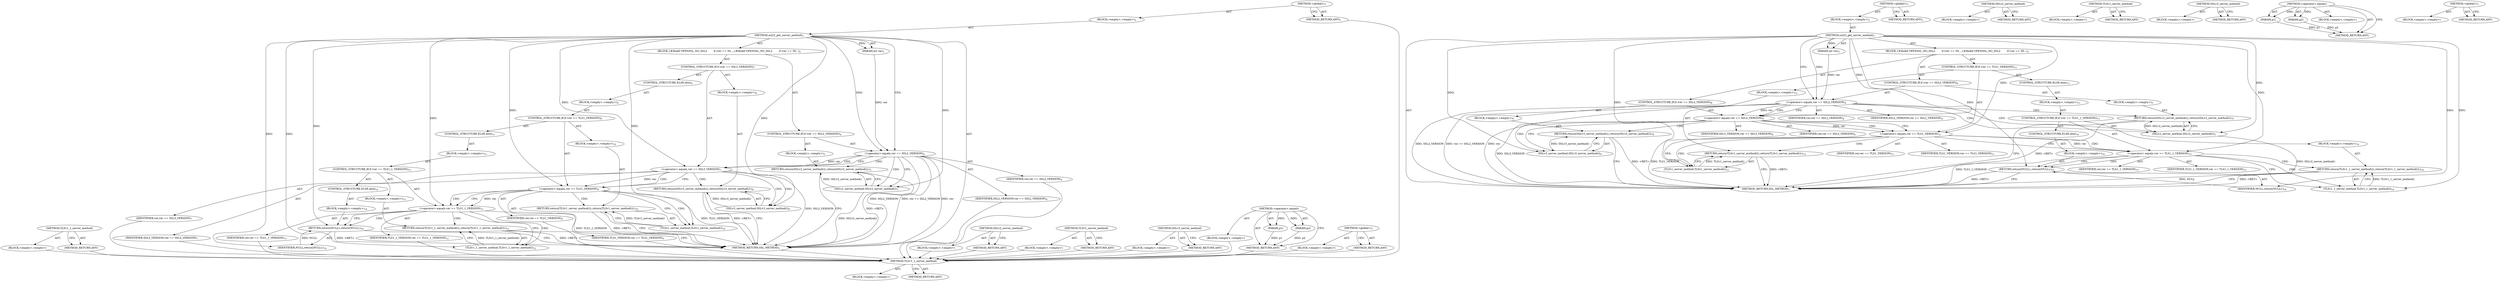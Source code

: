 digraph "&lt;global&gt;" {
vulnerable_80 [label=<(METHOD,TLSv1_1_server_method)>];
vulnerable_81 [label=<(BLOCK,&lt;empty&gt;,&lt;empty&gt;)>];
vulnerable_82 [label=<(METHOD_RETURN,ANY)>];
vulnerable_6 [label=<(METHOD,&lt;global&gt;)<SUB>1</SUB>>];
vulnerable_7 [label=<(BLOCK,&lt;empty&gt;,&lt;empty&gt;)<SUB>1</SUB>>];
vulnerable_8 [label=<(METHOD,ssl23_get_server_method)<SUB>1</SUB>>];
vulnerable_9 [label=<(PARAM,int ver)<SUB>1</SUB>>];
vulnerable_10 [label=<(BLOCK,{
#ifndef OPENSSL_NO_SSL2
        if (ver == SS...,{
#ifndef OPENSSL_NO_SSL2
        if (ver == SS...)<SUB>2</SUB>>];
vulnerable_11 [label=<(CONTROL_STRUCTURE,IF,if (ver == SSL2_VERSION))<SUB>4</SUB>>];
vulnerable_12 [label=<(&lt;operator&gt;.equals,ver == SSL2_VERSION)<SUB>4</SUB>>];
vulnerable_13 [label=<(IDENTIFIER,ver,ver == SSL2_VERSION)<SUB>4</SUB>>];
vulnerable_14 [label=<(IDENTIFIER,SSL2_VERSION,ver == SSL2_VERSION)<SUB>4</SUB>>];
vulnerable_15 [label=<(BLOCK,&lt;empty&gt;,&lt;empty&gt;)<SUB>5</SUB>>];
vulnerable_16 [label=<(RETURN,return(SSLv2_server_method());,return(SSLv2_server_method());)<SUB>5</SUB>>];
vulnerable_17 [label=<(SSLv2_server_method,SSLv2_server_method())<SUB>5</SUB>>];
vulnerable_18 [label=<(CONTROL_STRUCTURE,IF,if (ver == SSL3_VERSION))<SUB>7</SUB>>];
vulnerable_19 [label=<(&lt;operator&gt;.equals,ver == SSL3_VERSION)<SUB>7</SUB>>];
vulnerable_20 [label=<(IDENTIFIER,ver,ver == SSL3_VERSION)<SUB>7</SUB>>];
vulnerable_21 [label=<(IDENTIFIER,SSL3_VERSION,ver == SSL3_VERSION)<SUB>7</SUB>>];
vulnerable_22 [label=<(BLOCK,&lt;empty&gt;,&lt;empty&gt;)<SUB>8</SUB>>];
vulnerable_23 [label=<(RETURN,return(SSLv3_server_method());,return(SSLv3_server_method());)<SUB>8</SUB>>];
vulnerable_24 [label=<(SSLv3_server_method,SSLv3_server_method())<SUB>8</SUB>>];
vulnerable_25 [label=<(CONTROL_STRUCTURE,ELSE,else)<SUB>9</SUB>>];
vulnerable_26 [label=<(BLOCK,&lt;empty&gt;,&lt;empty&gt;)<SUB>9</SUB>>];
vulnerable_27 [label=<(CONTROL_STRUCTURE,IF,if (ver == TLS1_VERSION))<SUB>9</SUB>>];
vulnerable_28 [label=<(&lt;operator&gt;.equals,ver == TLS1_VERSION)<SUB>9</SUB>>];
vulnerable_29 [label=<(IDENTIFIER,ver,ver == TLS1_VERSION)<SUB>9</SUB>>];
vulnerable_30 [label=<(IDENTIFIER,TLS1_VERSION,ver == TLS1_VERSION)<SUB>9</SUB>>];
vulnerable_31 [label=<(BLOCK,&lt;empty&gt;,&lt;empty&gt;)<SUB>10</SUB>>];
vulnerable_32 [label=<(RETURN,return(TLSv1_server_method());,return(TLSv1_server_method());)<SUB>10</SUB>>];
vulnerable_33 [label=<(TLSv1_server_method,TLSv1_server_method())<SUB>10</SUB>>];
vulnerable_34 [label=<(CONTROL_STRUCTURE,ELSE,else)<SUB>11</SUB>>];
vulnerable_35 [label=<(BLOCK,&lt;empty&gt;,&lt;empty&gt;)<SUB>11</SUB>>];
vulnerable_36 [label=<(CONTROL_STRUCTURE,IF,if (ver == TLS1_1_VERSION))<SUB>11</SUB>>];
vulnerable_37 [label=<(&lt;operator&gt;.equals,ver == TLS1_1_VERSION)<SUB>11</SUB>>];
vulnerable_38 [label=<(IDENTIFIER,ver,ver == TLS1_1_VERSION)<SUB>11</SUB>>];
vulnerable_39 [label=<(IDENTIFIER,TLS1_1_VERSION,ver == TLS1_1_VERSION)<SUB>11</SUB>>];
vulnerable_40 [label=<(BLOCK,&lt;empty&gt;,&lt;empty&gt;)<SUB>12</SUB>>];
vulnerable_41 [label=<(RETURN,return(TLSv1_1_server_method());,return(TLSv1_1_server_method());)<SUB>12</SUB>>];
vulnerable_42 [label=<(TLSv1_1_server_method,TLSv1_1_server_method())<SUB>12</SUB>>];
vulnerable_43 [label=<(CONTROL_STRUCTURE,ELSE,else)<SUB>14</SUB>>];
vulnerable_44 [label=<(BLOCK,&lt;empty&gt;,&lt;empty&gt;)<SUB>14</SUB>>];
vulnerable_45 [label=<(RETURN,return(NULL);,return(NULL);)<SUB>14</SUB>>];
vulnerable_46 [label=<(IDENTIFIER,NULL,return(NULL);)<SUB>14</SUB>>];
vulnerable_47 [label=<(METHOD_RETURN,SSL_METHOD)<SUB>1</SUB>>];
vulnerable_49 [label=<(METHOD_RETURN,ANY)<SUB>1</SUB>>];
vulnerable_71 [label=<(METHOD,SSLv2_server_method)>];
vulnerable_72 [label=<(BLOCK,&lt;empty&gt;,&lt;empty&gt;)>];
vulnerable_73 [label=<(METHOD_RETURN,ANY)>];
vulnerable_77 [label=<(METHOD,TLSv1_server_method)>];
vulnerable_78 [label=<(BLOCK,&lt;empty&gt;,&lt;empty&gt;)>];
vulnerable_79 [label=<(METHOD_RETURN,ANY)>];
vulnerable_74 [label=<(METHOD,SSLv3_server_method)>];
vulnerable_75 [label=<(BLOCK,&lt;empty&gt;,&lt;empty&gt;)>];
vulnerable_76 [label=<(METHOD_RETURN,ANY)>];
vulnerable_66 [label=<(METHOD,&lt;operator&gt;.equals)>];
vulnerable_67 [label=<(PARAM,p1)>];
vulnerable_68 [label=<(PARAM,p2)>];
vulnerable_69 [label=<(BLOCK,&lt;empty&gt;,&lt;empty&gt;)>];
vulnerable_70 [label=<(METHOD_RETURN,ANY)>];
vulnerable_60 [label=<(METHOD,&lt;global&gt;)<SUB>1</SUB>>];
vulnerable_61 [label=<(BLOCK,&lt;empty&gt;,&lt;empty&gt;)>];
vulnerable_62 [label=<(METHOD_RETURN,ANY)>];
fixed_78 [label=<(METHOD,TLSv1_1_server_method)>];
fixed_79 [label=<(BLOCK,&lt;empty&gt;,&lt;empty&gt;)>];
fixed_80 [label=<(METHOD_RETURN,ANY)>];
fixed_6 [label=<(METHOD,&lt;global&gt;)<SUB>1</SUB>>];
fixed_7 [label=<(BLOCK,&lt;empty&gt;,&lt;empty&gt;)<SUB>1</SUB>>];
fixed_8 [label=<(METHOD,ssl23_get_server_method)<SUB>1</SUB>>];
fixed_9 [label=<(PARAM,int ver)<SUB>1</SUB>>];
fixed_10 [label=<(BLOCK,{
#ifndef OPENSSL_NO_SSL2
        if (ver == SS...,{
#ifndef OPENSSL_NO_SSL2
        if (ver == SS...)<SUB>2</SUB>>];
fixed_11 [label=<(CONTROL_STRUCTURE,IF,if (ver == SSL2_VERSION))<SUB>4</SUB>>];
fixed_12 [label=<(&lt;operator&gt;.equals,ver == SSL2_VERSION)<SUB>4</SUB>>];
fixed_13 [label=<(IDENTIFIER,ver,ver == SSL2_VERSION)<SUB>4</SUB>>];
fixed_14 [label=<(IDENTIFIER,SSL2_VERSION,ver == SSL2_VERSION)<SUB>4</SUB>>];
fixed_15 [label=<(BLOCK,&lt;empty&gt;,&lt;empty&gt;)<SUB>5</SUB>>];
fixed_16 [label=<(RETURN,return(SSLv2_server_method());,return(SSLv2_server_method());)<SUB>5</SUB>>];
fixed_17 [label=<(SSLv2_server_method,SSLv2_server_method())<SUB>5</SUB>>];
fixed_18 [label=<(CONTROL_STRUCTURE,IF,if (ver == SSL3_VERSION))<SUB>8</SUB>>];
fixed_19 [label=<(&lt;operator&gt;.equals,ver == SSL3_VERSION)<SUB>8</SUB>>];
fixed_20 [label=<(IDENTIFIER,ver,ver == SSL3_VERSION)<SUB>8</SUB>>];
fixed_21 [label=<(IDENTIFIER,SSL3_VERSION,ver == SSL3_VERSION)<SUB>8</SUB>>];
fixed_22 [label=<(BLOCK,&lt;empty&gt;,&lt;empty&gt;)<SUB>9</SUB>>];
fixed_23 [label=<(RETURN,return(SSLv3_server_method());,return(SSLv3_server_method());)<SUB>9</SUB>>];
fixed_24 [label=<(SSLv3_server_method,SSLv3_server_method())<SUB>9</SUB>>];
fixed_25 [label=<(CONTROL_STRUCTURE,IF,if (ver == TLS1_VERSION))<SUB>11</SUB>>];
fixed_26 [label=<(&lt;operator&gt;.equals,ver == TLS1_VERSION)<SUB>11</SUB>>];
fixed_27 [label=<(IDENTIFIER,ver,ver == TLS1_VERSION)<SUB>11</SUB>>];
fixed_28 [label=<(IDENTIFIER,TLS1_VERSION,ver == TLS1_VERSION)<SUB>11</SUB>>];
fixed_29 [label=<(BLOCK,&lt;empty&gt;,&lt;empty&gt;)<SUB>12</SUB>>];
fixed_30 [label=<(RETURN,return(TLSv1_server_method());,return(TLSv1_server_method());)<SUB>12</SUB>>];
fixed_31 [label=<(TLSv1_server_method,TLSv1_server_method())<SUB>12</SUB>>];
fixed_32 [label=<(CONTROL_STRUCTURE,ELSE,else)<SUB>13</SUB>>];
fixed_33 [label=<(BLOCK,&lt;empty&gt;,&lt;empty&gt;)<SUB>13</SUB>>];
fixed_34 [label=<(CONTROL_STRUCTURE,IF,if (ver == TLS1_1_VERSION))<SUB>13</SUB>>];
fixed_35 [label=<(&lt;operator&gt;.equals,ver == TLS1_1_VERSION)<SUB>13</SUB>>];
fixed_36 [label=<(IDENTIFIER,ver,ver == TLS1_1_VERSION)<SUB>13</SUB>>];
fixed_37 [label=<(IDENTIFIER,TLS1_1_VERSION,ver == TLS1_1_VERSION)<SUB>13</SUB>>];
fixed_38 [label=<(BLOCK,&lt;empty&gt;,&lt;empty&gt;)<SUB>14</SUB>>];
fixed_39 [label=<(RETURN,return(TLSv1_1_server_method());,return(TLSv1_1_server_method());)<SUB>14</SUB>>];
fixed_40 [label=<(TLSv1_1_server_method,TLSv1_1_server_method())<SUB>14</SUB>>];
fixed_41 [label=<(CONTROL_STRUCTURE,ELSE,else)<SUB>16</SUB>>];
fixed_42 [label=<(BLOCK,&lt;empty&gt;,&lt;empty&gt;)<SUB>16</SUB>>];
fixed_43 [label=<(RETURN,return(NULL);,return(NULL);)<SUB>16</SUB>>];
fixed_44 [label=<(IDENTIFIER,NULL,return(NULL);)<SUB>16</SUB>>];
fixed_45 [label=<(METHOD_RETURN,SSL_METHOD)<SUB>1</SUB>>];
fixed_47 [label=<(METHOD_RETURN,ANY)<SUB>1</SUB>>];
fixed_69 [label=<(METHOD,SSLv2_server_method)>];
fixed_70 [label=<(BLOCK,&lt;empty&gt;,&lt;empty&gt;)>];
fixed_71 [label=<(METHOD_RETURN,ANY)>];
fixed_75 [label=<(METHOD,TLSv1_server_method)>];
fixed_76 [label=<(BLOCK,&lt;empty&gt;,&lt;empty&gt;)>];
fixed_77 [label=<(METHOD_RETURN,ANY)>];
fixed_72 [label=<(METHOD,SSLv3_server_method)>];
fixed_73 [label=<(BLOCK,&lt;empty&gt;,&lt;empty&gt;)>];
fixed_74 [label=<(METHOD_RETURN,ANY)>];
fixed_64 [label=<(METHOD,&lt;operator&gt;.equals)>];
fixed_65 [label=<(PARAM,p1)>];
fixed_66 [label=<(PARAM,p2)>];
fixed_67 [label=<(BLOCK,&lt;empty&gt;,&lt;empty&gt;)>];
fixed_68 [label=<(METHOD_RETURN,ANY)>];
fixed_58 [label=<(METHOD,&lt;global&gt;)<SUB>1</SUB>>];
fixed_59 [label=<(BLOCK,&lt;empty&gt;,&lt;empty&gt;)>];
fixed_60 [label=<(METHOD_RETURN,ANY)>];
vulnerable_80 -> vulnerable_81  [key=0, label="AST: "];
vulnerable_80 -> vulnerable_82  [key=0, label="AST: "];
vulnerable_80 -> vulnerable_82  [key=1, label="CFG: "];
vulnerable_81 -> fixed_78  [key=0];
vulnerable_82 -> fixed_78  [key=0];
vulnerable_6 -> vulnerable_7  [key=0, label="AST: "];
vulnerable_6 -> vulnerable_49  [key=0, label="AST: "];
vulnerable_6 -> vulnerable_49  [key=1, label="CFG: "];
vulnerable_7 -> vulnerable_8  [key=0, label="AST: "];
vulnerable_8 -> vulnerable_9  [key=0, label="AST: "];
vulnerable_8 -> vulnerable_9  [key=1, label="DDG: "];
vulnerable_8 -> vulnerable_10  [key=0, label="AST: "];
vulnerable_8 -> vulnerable_47  [key=0, label="AST: "];
vulnerable_8 -> vulnerable_12  [key=0, label="CFG: "];
vulnerable_8 -> vulnerable_12  [key=1, label="DDG: "];
vulnerable_8 -> vulnerable_19  [key=0, label="DDG: "];
vulnerable_8 -> vulnerable_17  [key=0, label="DDG: "];
vulnerable_8 -> vulnerable_24  [key=0, label="DDG: "];
vulnerable_8 -> vulnerable_28  [key=0, label="DDG: "];
vulnerable_8 -> vulnerable_33  [key=0, label="DDG: "];
vulnerable_8 -> vulnerable_37  [key=0, label="DDG: "];
vulnerable_8 -> vulnerable_42  [key=0, label="DDG: "];
vulnerable_8 -> vulnerable_45  [key=0, label="DDG: "];
vulnerable_8 -> vulnerable_46  [key=0, label="DDG: "];
vulnerable_9 -> vulnerable_12  [key=0, label="DDG: ver"];
vulnerable_10 -> vulnerable_11  [key=0, label="AST: "];
vulnerable_10 -> vulnerable_18  [key=0, label="AST: "];
vulnerable_11 -> vulnerable_12  [key=0, label="AST: "];
vulnerable_11 -> vulnerable_15  [key=0, label="AST: "];
vulnerable_12 -> vulnerable_13  [key=0, label="AST: "];
vulnerable_12 -> vulnerable_14  [key=0, label="AST: "];
vulnerable_12 -> vulnerable_17  [key=0, label="CFG: "];
vulnerable_12 -> vulnerable_17  [key=1, label="CDG: "];
vulnerable_12 -> vulnerable_19  [key=0, label="CFG: "];
vulnerable_12 -> vulnerable_19  [key=1, label="DDG: ver"];
vulnerable_12 -> vulnerable_19  [key=2, label="CDG: "];
vulnerable_12 -> vulnerable_47  [key=0, label="DDG: ver"];
vulnerable_12 -> vulnerable_47  [key=1, label="DDG: ver == SSL2_VERSION"];
vulnerable_12 -> vulnerable_47  [key=2, label="DDG: SSL2_VERSION"];
vulnerable_12 -> vulnerable_16  [key=0, label="CDG: "];
vulnerable_13 -> fixed_78  [key=0];
vulnerable_14 -> fixed_78  [key=0];
vulnerable_15 -> vulnerable_16  [key=0, label="AST: "];
vulnerable_16 -> vulnerable_17  [key=0, label="AST: "];
vulnerable_16 -> vulnerable_47  [key=0, label="CFG: "];
vulnerable_16 -> vulnerable_47  [key=1, label="DDG: &lt;RET&gt;"];
vulnerable_17 -> vulnerable_16  [key=0, label="CFG: "];
vulnerable_17 -> vulnerable_16  [key=1, label="DDG: SSLv2_server_method()"];
vulnerable_17 -> vulnerable_47  [key=0, label="DDG: SSLv2_server_method()"];
vulnerable_18 -> vulnerable_19  [key=0, label="AST: "];
vulnerable_18 -> vulnerable_22  [key=0, label="AST: "];
vulnerable_18 -> vulnerable_25  [key=0, label="AST: "];
vulnerable_19 -> vulnerable_20  [key=0, label="AST: "];
vulnerable_19 -> vulnerable_21  [key=0, label="AST: "];
vulnerable_19 -> vulnerable_24  [key=0, label="CFG: "];
vulnerable_19 -> vulnerable_24  [key=1, label="CDG: "];
vulnerable_19 -> vulnerable_28  [key=0, label="CFG: "];
vulnerable_19 -> vulnerable_28  [key=1, label="DDG: ver"];
vulnerable_19 -> vulnerable_28  [key=2, label="CDG: "];
vulnerable_19 -> vulnerable_47  [key=0, label="DDG: SSL3_VERSION"];
vulnerable_19 -> vulnerable_23  [key=0, label="CDG: "];
vulnerable_20 -> fixed_78  [key=0];
vulnerable_21 -> fixed_78  [key=0];
vulnerable_22 -> vulnerable_23  [key=0, label="AST: "];
vulnerable_23 -> vulnerable_24  [key=0, label="AST: "];
vulnerable_23 -> vulnerable_47  [key=0, label="CFG: "];
vulnerable_23 -> vulnerable_47  [key=1, label="DDG: &lt;RET&gt;"];
vulnerable_24 -> vulnerable_23  [key=0, label="CFG: "];
vulnerable_24 -> vulnerable_23  [key=1, label="DDG: SSLv3_server_method()"];
vulnerable_25 -> vulnerable_26  [key=0, label="AST: "];
vulnerable_26 -> vulnerable_27  [key=0, label="AST: "];
vulnerable_27 -> vulnerable_28  [key=0, label="AST: "];
vulnerable_27 -> vulnerable_31  [key=0, label="AST: "];
vulnerable_27 -> vulnerable_34  [key=0, label="AST: "];
vulnerable_28 -> vulnerable_29  [key=0, label="AST: "];
vulnerable_28 -> vulnerable_30  [key=0, label="AST: "];
vulnerable_28 -> vulnerable_33  [key=0, label="CFG: "];
vulnerable_28 -> vulnerable_33  [key=1, label="CDG: "];
vulnerable_28 -> vulnerable_37  [key=0, label="CFG: "];
vulnerable_28 -> vulnerable_37  [key=1, label="DDG: ver"];
vulnerable_28 -> vulnerable_37  [key=2, label="CDG: "];
vulnerable_28 -> vulnerable_47  [key=0, label="DDG: TLS1_VERSION"];
vulnerable_28 -> vulnerable_32  [key=0, label="CDG: "];
vulnerable_29 -> fixed_78  [key=0];
vulnerable_30 -> fixed_78  [key=0];
vulnerable_31 -> vulnerable_32  [key=0, label="AST: "];
vulnerable_32 -> vulnerable_33  [key=0, label="AST: "];
vulnerable_32 -> vulnerable_47  [key=0, label="CFG: "];
vulnerable_32 -> vulnerable_47  [key=1, label="DDG: &lt;RET&gt;"];
vulnerable_33 -> vulnerable_32  [key=0, label="CFG: "];
vulnerable_33 -> vulnerable_32  [key=1, label="DDG: TLSv1_server_method()"];
vulnerable_34 -> vulnerable_35  [key=0, label="AST: "];
vulnerable_35 -> vulnerable_36  [key=0, label="AST: "];
vulnerable_36 -> vulnerable_37  [key=0, label="AST: "];
vulnerable_36 -> vulnerable_40  [key=0, label="AST: "];
vulnerable_36 -> vulnerable_43  [key=0, label="AST: "];
vulnerable_37 -> vulnerable_38  [key=0, label="AST: "];
vulnerable_37 -> vulnerable_39  [key=0, label="AST: "];
vulnerable_37 -> vulnerable_42  [key=0, label="CFG: "];
vulnerable_37 -> vulnerable_42  [key=1, label="CDG: "];
vulnerable_37 -> vulnerable_45  [key=0, label="CFG: "];
vulnerable_37 -> vulnerable_45  [key=1, label="CDG: "];
vulnerable_37 -> vulnerable_47  [key=0, label="DDG: TLS1_1_VERSION"];
vulnerable_37 -> vulnerable_41  [key=0, label="CDG: "];
vulnerable_38 -> fixed_78  [key=0];
vulnerable_39 -> fixed_78  [key=0];
vulnerable_40 -> vulnerable_41  [key=0, label="AST: "];
vulnerable_41 -> vulnerable_42  [key=0, label="AST: "];
vulnerable_41 -> vulnerable_47  [key=0, label="CFG: "];
vulnerable_41 -> vulnerable_47  [key=1, label="DDG: &lt;RET&gt;"];
vulnerable_42 -> vulnerable_41  [key=0, label="CFG: "];
vulnerable_42 -> vulnerable_41  [key=1, label="DDG: TLSv1_1_server_method()"];
vulnerable_43 -> vulnerable_44  [key=0, label="AST: "];
vulnerable_44 -> vulnerable_45  [key=0, label="AST: "];
vulnerable_45 -> vulnerable_46  [key=0, label="AST: "];
vulnerable_45 -> vulnerable_47  [key=0, label="CFG: "];
vulnerable_45 -> vulnerable_47  [key=1, label="DDG: &lt;RET&gt;"];
vulnerable_46 -> vulnerable_45  [key=0, label="DDG: NULL"];
vulnerable_47 -> fixed_78  [key=0];
vulnerable_49 -> fixed_78  [key=0];
vulnerable_71 -> vulnerable_72  [key=0, label="AST: "];
vulnerable_71 -> vulnerable_73  [key=0, label="AST: "];
vulnerable_71 -> vulnerable_73  [key=1, label="CFG: "];
vulnerable_72 -> fixed_78  [key=0];
vulnerable_73 -> fixed_78  [key=0];
vulnerable_77 -> vulnerable_78  [key=0, label="AST: "];
vulnerable_77 -> vulnerable_79  [key=0, label="AST: "];
vulnerable_77 -> vulnerable_79  [key=1, label="CFG: "];
vulnerable_78 -> fixed_78  [key=0];
vulnerable_79 -> fixed_78  [key=0];
vulnerable_74 -> vulnerable_75  [key=0, label="AST: "];
vulnerable_74 -> vulnerable_76  [key=0, label="AST: "];
vulnerable_74 -> vulnerable_76  [key=1, label="CFG: "];
vulnerable_75 -> fixed_78  [key=0];
vulnerable_76 -> fixed_78  [key=0];
vulnerable_66 -> vulnerable_67  [key=0, label="AST: "];
vulnerable_66 -> vulnerable_67  [key=1, label="DDG: "];
vulnerable_66 -> vulnerable_69  [key=0, label="AST: "];
vulnerable_66 -> vulnerable_68  [key=0, label="AST: "];
vulnerable_66 -> vulnerable_68  [key=1, label="DDG: "];
vulnerable_66 -> vulnerable_70  [key=0, label="AST: "];
vulnerable_66 -> vulnerable_70  [key=1, label="CFG: "];
vulnerable_67 -> vulnerable_70  [key=0, label="DDG: p1"];
vulnerable_68 -> vulnerable_70  [key=0, label="DDG: p2"];
vulnerable_69 -> fixed_78  [key=0];
vulnerable_70 -> fixed_78  [key=0];
vulnerable_60 -> vulnerable_61  [key=0, label="AST: "];
vulnerable_60 -> vulnerable_62  [key=0, label="AST: "];
vulnerable_60 -> vulnerable_62  [key=1, label="CFG: "];
vulnerable_61 -> fixed_78  [key=0];
vulnerable_62 -> fixed_78  [key=0];
fixed_78 -> fixed_79  [key=0, label="AST: "];
fixed_78 -> fixed_80  [key=0, label="AST: "];
fixed_78 -> fixed_80  [key=1, label="CFG: "];
fixed_6 -> fixed_7  [key=0, label="AST: "];
fixed_6 -> fixed_47  [key=0, label="AST: "];
fixed_6 -> fixed_47  [key=1, label="CFG: "];
fixed_7 -> fixed_8  [key=0, label="AST: "];
fixed_8 -> fixed_9  [key=0, label="AST: "];
fixed_8 -> fixed_9  [key=1, label="DDG: "];
fixed_8 -> fixed_10  [key=0, label="AST: "];
fixed_8 -> fixed_45  [key=0, label="AST: "];
fixed_8 -> fixed_12  [key=0, label="CFG: "];
fixed_8 -> fixed_12  [key=1, label="DDG: "];
fixed_8 -> fixed_19  [key=0, label="DDG: "];
fixed_8 -> fixed_26  [key=0, label="DDG: "];
fixed_8 -> fixed_17  [key=0, label="DDG: "];
fixed_8 -> fixed_24  [key=0, label="DDG: "];
fixed_8 -> fixed_31  [key=0, label="DDG: "];
fixed_8 -> fixed_35  [key=0, label="DDG: "];
fixed_8 -> fixed_40  [key=0, label="DDG: "];
fixed_8 -> fixed_43  [key=0, label="DDG: "];
fixed_8 -> fixed_44  [key=0, label="DDG: "];
fixed_9 -> fixed_12  [key=0, label="DDG: ver"];
fixed_10 -> fixed_11  [key=0, label="AST: "];
fixed_10 -> fixed_18  [key=0, label="AST: "];
fixed_10 -> fixed_25  [key=0, label="AST: "];
fixed_11 -> fixed_12  [key=0, label="AST: "];
fixed_11 -> fixed_15  [key=0, label="AST: "];
fixed_12 -> fixed_13  [key=0, label="AST: "];
fixed_12 -> fixed_14  [key=0, label="AST: "];
fixed_12 -> fixed_17  [key=0, label="CFG: "];
fixed_12 -> fixed_17  [key=1, label="CDG: "];
fixed_12 -> fixed_19  [key=0, label="CFG: "];
fixed_12 -> fixed_19  [key=1, label="DDG: ver"];
fixed_12 -> fixed_19  [key=2, label="CDG: "];
fixed_12 -> fixed_45  [key=0, label="DDG: ver"];
fixed_12 -> fixed_45  [key=1, label="DDG: ver == SSL2_VERSION"];
fixed_12 -> fixed_45  [key=2, label="DDG: SSL2_VERSION"];
fixed_12 -> fixed_16  [key=0, label="CDG: "];
fixed_15 -> fixed_16  [key=0, label="AST: "];
fixed_16 -> fixed_17  [key=0, label="AST: "];
fixed_16 -> fixed_45  [key=0, label="CFG: "];
fixed_16 -> fixed_45  [key=1, label="DDG: &lt;RET&gt;"];
fixed_17 -> fixed_16  [key=0, label="CFG: "];
fixed_17 -> fixed_16  [key=1, label="DDG: SSLv2_server_method()"];
fixed_17 -> fixed_45  [key=0, label="DDG: SSLv2_server_method()"];
fixed_18 -> fixed_19  [key=0, label="AST: "];
fixed_18 -> fixed_22  [key=0, label="AST: "];
fixed_19 -> fixed_20  [key=0, label="AST: "];
fixed_19 -> fixed_21  [key=0, label="AST: "];
fixed_19 -> fixed_24  [key=0, label="CFG: "];
fixed_19 -> fixed_24  [key=1, label="CDG: "];
fixed_19 -> fixed_26  [key=0, label="CFG: "];
fixed_19 -> fixed_26  [key=1, label="DDG: ver"];
fixed_19 -> fixed_26  [key=2, label="CDG: "];
fixed_19 -> fixed_45  [key=0, label="DDG: SSL3_VERSION"];
fixed_19 -> fixed_23  [key=0, label="CDG: "];
fixed_22 -> fixed_23  [key=0, label="AST: "];
fixed_23 -> fixed_24  [key=0, label="AST: "];
fixed_23 -> fixed_45  [key=0, label="CFG: "];
fixed_23 -> fixed_45  [key=1, label="DDG: &lt;RET&gt;"];
fixed_24 -> fixed_23  [key=0, label="CFG: "];
fixed_24 -> fixed_23  [key=1, label="DDG: SSLv3_server_method()"];
fixed_25 -> fixed_26  [key=0, label="AST: "];
fixed_25 -> fixed_29  [key=0, label="AST: "];
fixed_25 -> fixed_32  [key=0, label="AST: "];
fixed_26 -> fixed_27  [key=0, label="AST: "];
fixed_26 -> fixed_28  [key=0, label="AST: "];
fixed_26 -> fixed_31  [key=0, label="CFG: "];
fixed_26 -> fixed_31  [key=1, label="CDG: "];
fixed_26 -> fixed_35  [key=0, label="CFG: "];
fixed_26 -> fixed_35  [key=1, label="DDG: ver"];
fixed_26 -> fixed_35  [key=2, label="CDG: "];
fixed_26 -> fixed_45  [key=0, label="DDG: TLS1_VERSION"];
fixed_26 -> fixed_30  [key=0, label="CDG: "];
fixed_29 -> fixed_30  [key=0, label="AST: "];
fixed_30 -> fixed_31  [key=0, label="AST: "];
fixed_30 -> fixed_45  [key=0, label="CFG: "];
fixed_30 -> fixed_45  [key=1, label="DDG: &lt;RET&gt;"];
fixed_31 -> fixed_30  [key=0, label="CFG: "];
fixed_31 -> fixed_30  [key=1, label="DDG: TLSv1_server_method()"];
fixed_32 -> fixed_33  [key=0, label="AST: "];
fixed_33 -> fixed_34  [key=0, label="AST: "];
fixed_34 -> fixed_35  [key=0, label="AST: "];
fixed_34 -> fixed_38  [key=0, label="AST: "];
fixed_34 -> fixed_41  [key=0, label="AST: "];
fixed_35 -> fixed_36  [key=0, label="AST: "];
fixed_35 -> fixed_37  [key=0, label="AST: "];
fixed_35 -> fixed_40  [key=0, label="CFG: "];
fixed_35 -> fixed_40  [key=1, label="CDG: "];
fixed_35 -> fixed_43  [key=0, label="CFG: "];
fixed_35 -> fixed_43  [key=1, label="CDG: "];
fixed_35 -> fixed_45  [key=0, label="DDG: TLS1_1_VERSION"];
fixed_35 -> fixed_39  [key=0, label="CDG: "];
fixed_38 -> fixed_39  [key=0, label="AST: "];
fixed_39 -> fixed_40  [key=0, label="AST: "];
fixed_39 -> fixed_45  [key=0, label="CFG: "];
fixed_39 -> fixed_45  [key=1, label="DDG: &lt;RET&gt;"];
fixed_40 -> fixed_39  [key=0, label="CFG: "];
fixed_40 -> fixed_39  [key=1, label="DDG: TLSv1_1_server_method()"];
fixed_41 -> fixed_42  [key=0, label="AST: "];
fixed_42 -> fixed_43  [key=0, label="AST: "];
fixed_43 -> fixed_44  [key=0, label="AST: "];
fixed_43 -> fixed_45  [key=0, label="CFG: "];
fixed_43 -> fixed_45  [key=1, label="DDG: &lt;RET&gt;"];
fixed_44 -> fixed_43  [key=0, label="DDG: NULL"];
fixed_69 -> fixed_70  [key=0, label="AST: "];
fixed_69 -> fixed_71  [key=0, label="AST: "];
fixed_69 -> fixed_71  [key=1, label="CFG: "];
fixed_75 -> fixed_76  [key=0, label="AST: "];
fixed_75 -> fixed_77  [key=0, label="AST: "];
fixed_75 -> fixed_77  [key=1, label="CFG: "];
fixed_72 -> fixed_73  [key=0, label="AST: "];
fixed_72 -> fixed_74  [key=0, label="AST: "];
fixed_72 -> fixed_74  [key=1, label="CFG: "];
fixed_64 -> fixed_65  [key=0, label="AST: "];
fixed_64 -> fixed_65  [key=1, label="DDG: "];
fixed_64 -> fixed_67  [key=0, label="AST: "];
fixed_64 -> fixed_66  [key=0, label="AST: "];
fixed_64 -> fixed_66  [key=1, label="DDG: "];
fixed_64 -> fixed_68  [key=0, label="AST: "];
fixed_64 -> fixed_68  [key=1, label="CFG: "];
fixed_65 -> fixed_68  [key=0, label="DDG: p1"];
fixed_66 -> fixed_68  [key=0, label="DDG: p2"];
fixed_58 -> fixed_59  [key=0, label="AST: "];
fixed_58 -> fixed_60  [key=0, label="AST: "];
fixed_58 -> fixed_60  [key=1, label="CFG: "];
}
